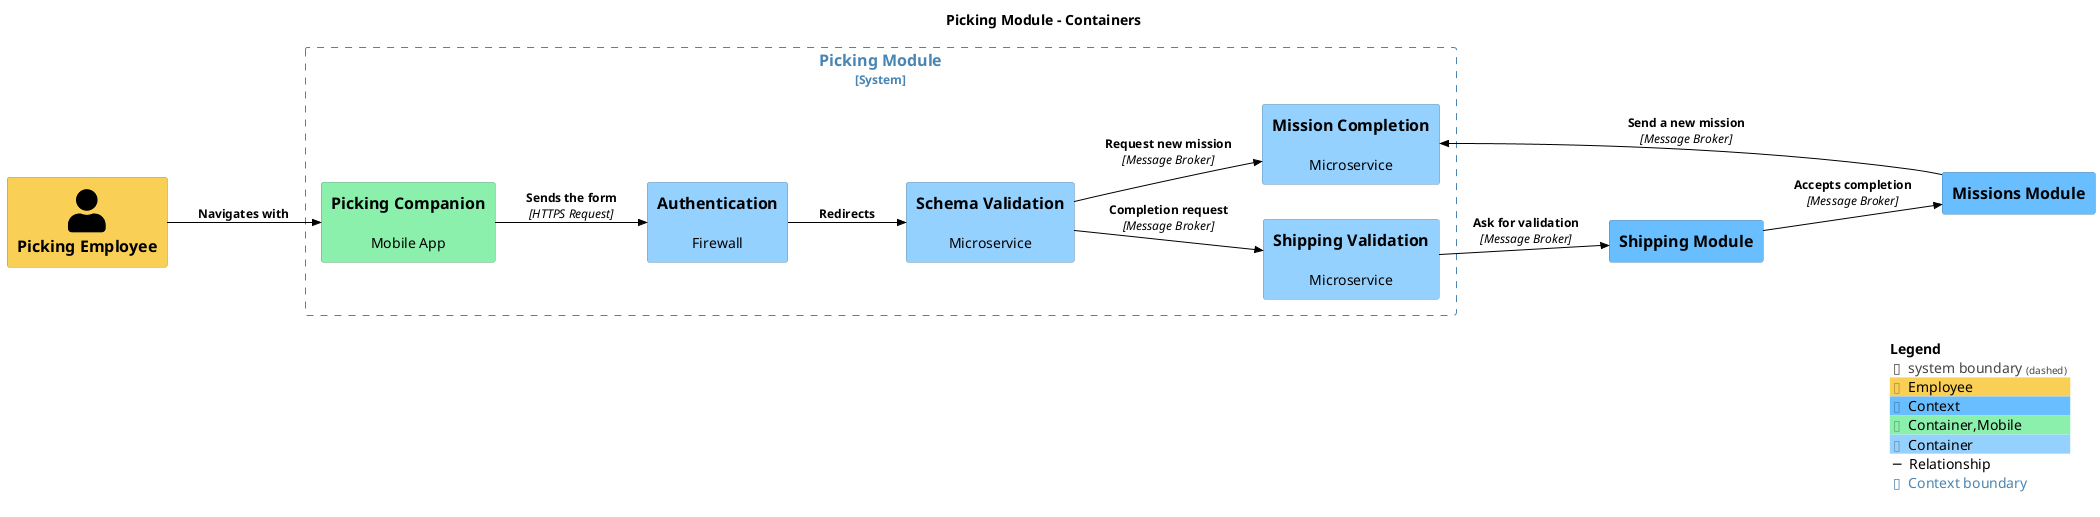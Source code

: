 @startuml
set separator none
title Picking Module - Containers

left to right direction

!include <C4/C4>
!include <C4/C4_Context>
!include <C4/C4_Container>

AddElementTag("Employee", $bgColor="#f9d055", $borderColor="#ae913b", $fontColor="#000000", $sprite="", $shadowing="")
AddElementTag("Context", $bgColor="#69beff", $borderColor="#4985b2", $fontColor="#000000", $sprite="", $shadowing="")
AddElementTag("Container,Mobile", $bgColor="#8af0ac", $borderColor="#60a878", $fontColor="#000000", $sprite="", $shadowing="")
AddElementTag("Container", $bgColor="#95d1fe", $borderColor="#6892b1", $fontColor="#000000", $sprite="", $shadowing="")

AddRelTag("Relationship", $textColor="#000000", $lineColor="#000000", $lineStyle = "")

AddBoundaryTag("Context", $bgColor="#ffffff", $borderColor="#4985b2", $fontColor="#4985b2", $shadowing="")

System(ShippingModule, "Shipping Module", $descr="", $tags="Context", $link="")
Person_Ext(PickingEmployee, "Picking Employee", $descr="", $tags="Employee", $link="")
System(MissionsModule, "Missions Module", $descr="", $tags="Context", $link="")

System_Boundary("PickingModule_boundary", "Picking Module", $tags="Context") {
  Container(PickingModule.PickingCompanion, "Picking Companion", $techn="", $descr="Mobile App", $tags="Container,Mobile", $link="")
  Container(PickingModule.MissionCompletion, "Mission Completion", $techn="", $descr="Microservice", $tags="Container", $link="")
  Container(PickingModule.ShippingValidation, "Shipping Validation", $techn="", $descr="Microservice", $tags="Container", $link="")
  Container(PickingModule.SchemaValidation, "Schema Validation", $techn="", $descr="Microservice", $tags="Container", $link="")
  Container(PickingModule.Authentication, "Authentication", $techn="", $descr="Firewall", $tags="Container", $link="")
}

Rel_D(ShippingModule, MissionsModule, "Accepts completion", $techn="Message Broker", $tags="Relationship", $link="")
Rel_D(PickingEmployee, PickingModule.PickingCompanion, "Navigates with", $techn="", $tags="Relationship", $link="")
Rel_D(MissionsModule, PickingModule.MissionCompletion, "Send a new mission", $techn="Message Broker", $tags="Relationship", $link="")
Rel_D(PickingModule.ShippingValidation, ShippingModule, "Ask for validation", $techn="Message Broker", $tags="Relationship", $link="")
Rel_D(PickingModule.SchemaValidation, PickingModule.ShippingValidation, "Completion request", $techn="Message Broker", $tags="Relationship", $link="")
Rel_D(PickingModule.SchemaValidation, PickingModule.MissionCompletion, "Request new mission", $techn="Message Broker", $tags="Relationship", $link="")
Rel_D(PickingModule.PickingCompanion, PickingModule.Authentication, "Sends the form", $techn="HTTPS Request", $tags="Relationship", $link="")
Rel_D(PickingModule.Authentication, PickingModule.SchemaValidation, "Redirects", $techn="", $tags="Relationship", $link="")

SHOW_LEGEND(true)
@enduml